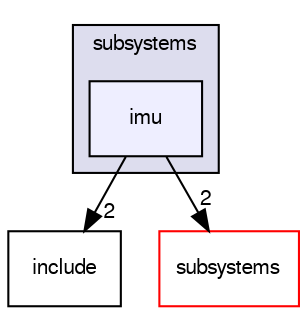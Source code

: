 digraph "sw/airborne/arch/lpc21/subsystems/imu" {
  compound=true
  node [ fontsize="10", fontname="FreeSans"];
  edge [ labelfontsize="10", labelfontname="FreeSans"];
  subgraph clusterdir_49e3baf8e4d0208391e8a23720cf4bc3 {
    graph [ bgcolor="#ddddee", pencolor="black", label="subsystems" fontname="FreeSans", fontsize="10", URL="dir_49e3baf8e4d0208391e8a23720cf4bc3.html"]
  dir_e29d5afa31a5be7073904e7c44570d02 [shape=box, label="imu", style="filled", fillcolor="#eeeeff", pencolor="black", URL="dir_e29d5afa31a5be7073904e7c44570d02.html"];
  }
  dir_106454a90d735ea8e812bb75c22c615b [shape=box label="include" URL="dir_106454a90d735ea8e812bb75c22c615b.html"];
  dir_12d6ec7aac5a4a9b8cee17e35022d7c7 [shape=box label="subsystems" fillcolor="white" style="filled" color="red" URL="dir_12d6ec7aac5a4a9b8cee17e35022d7c7.html"];
  dir_e29d5afa31a5be7073904e7c44570d02->dir_106454a90d735ea8e812bb75c22c615b [headlabel="2", labeldistance=1.5 headhref="dir_000044_000035.html"];
  dir_e29d5afa31a5be7073904e7c44570d02->dir_12d6ec7aac5a4a9b8cee17e35022d7c7 [headlabel="2", labeldistance=1.5 headhref="dir_000044_000051.html"];
}
